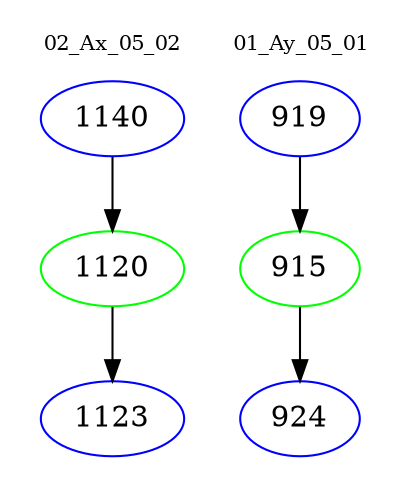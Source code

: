 digraph{
subgraph cluster_0 {
color = white
label = "02_Ax_05_02";
fontsize=10;
T0_1140 [label="1140", color="blue"]
T0_1140 -> T0_1120 [color="black"]
T0_1120 [label="1120", color="green"]
T0_1120 -> T0_1123 [color="black"]
T0_1123 [label="1123", color="blue"]
}
subgraph cluster_1 {
color = white
label = "01_Ay_05_01";
fontsize=10;
T1_919 [label="919", color="blue"]
T1_919 -> T1_915 [color="black"]
T1_915 [label="915", color="green"]
T1_915 -> T1_924 [color="black"]
T1_924 [label="924", color="blue"]
}
}
